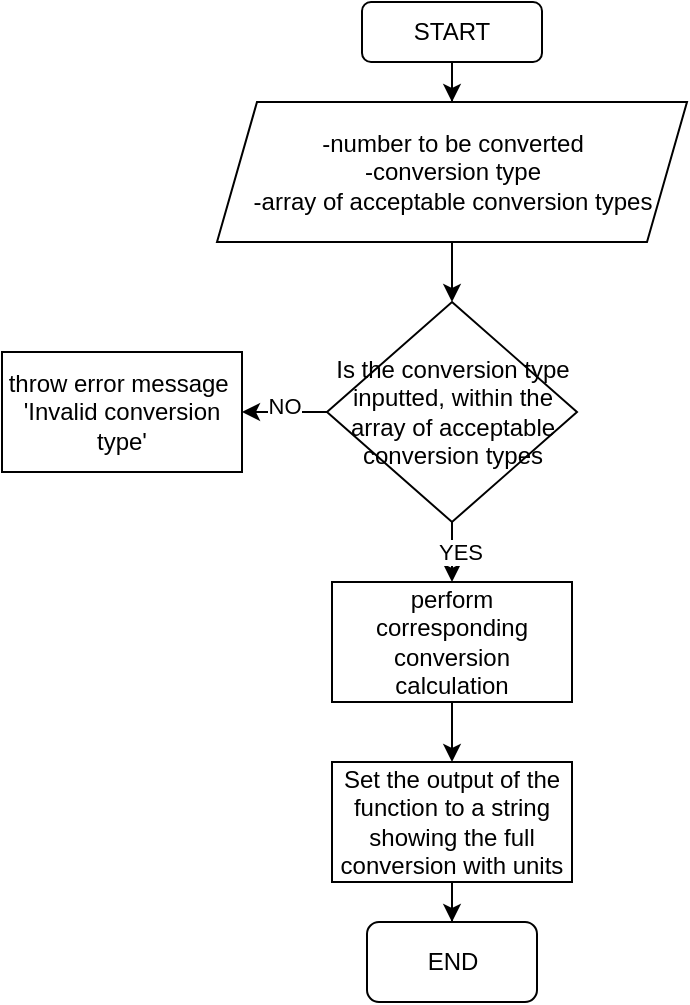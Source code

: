 <mxfile version="27.0.1">
  <diagram name="Page-1" id="OvBkDrT3zQPmuKv5dW8j">
    <mxGraphModel dx="1665" dy="783" grid="1" gridSize="10" guides="1" tooltips="1" connect="1" arrows="1" fold="1" page="1" pageScale="1" pageWidth="1200" pageHeight="1600" math="0" shadow="0">
      <root>
        <mxCell id="0" />
        <mxCell id="1" parent="0" />
        <mxCell id="2AnpzwybsT9PCwgBeEu_-8" value="" style="edgeStyle=orthogonalEdgeStyle;rounded=0;orthogonalLoop=1;jettySize=auto;html=1;" edge="1" parent="1" source="2AnpzwybsT9PCwgBeEu_-1">
          <mxGeometry relative="1" as="geometry">
            <mxPoint x="555" y="210" as="targetPoint" />
          </mxGeometry>
        </mxCell>
        <mxCell id="2AnpzwybsT9PCwgBeEu_-1" value="-number to be converted&lt;div&gt;-conversion type&lt;/div&gt;&lt;div&gt;-array of acceptable conversion types&lt;/div&gt;" style="shape=parallelogram;perimeter=parallelogramPerimeter;whiteSpace=wrap;html=1;fixedSize=1;" vertex="1" parent="1">
          <mxGeometry x="437.5" y="110" width="235" height="70" as="geometry" />
        </mxCell>
        <mxCell id="2AnpzwybsT9PCwgBeEu_-4" value="" style="edgeStyle=orthogonalEdgeStyle;rounded=0;orthogonalLoop=1;jettySize=auto;html=1;" edge="1" parent="1" source="2AnpzwybsT9PCwgBeEu_-3" target="2AnpzwybsT9PCwgBeEu_-1">
          <mxGeometry relative="1" as="geometry" />
        </mxCell>
        <mxCell id="2AnpzwybsT9PCwgBeEu_-3" value="START" style="rounded=1;whiteSpace=wrap;html=1;" vertex="1" parent="1">
          <mxGeometry x="510" y="60" width="90" height="30" as="geometry" />
        </mxCell>
        <mxCell id="2AnpzwybsT9PCwgBeEu_-12" value="" style="edgeStyle=orthogonalEdgeStyle;rounded=0;orthogonalLoop=1;jettySize=auto;html=1;" edge="1" parent="1" source="2AnpzwybsT9PCwgBeEu_-9" target="2AnpzwybsT9PCwgBeEu_-11">
          <mxGeometry relative="1" as="geometry" />
        </mxCell>
        <mxCell id="2AnpzwybsT9PCwgBeEu_-13" value="NO" style="edgeLabel;html=1;align=center;verticalAlign=middle;resizable=0;points=[];" vertex="1" connectable="0" parent="2AnpzwybsT9PCwgBeEu_-12">
          <mxGeometry x="0.03" y="-3" relative="1" as="geometry">
            <mxPoint as="offset" />
          </mxGeometry>
        </mxCell>
        <mxCell id="2AnpzwybsT9PCwgBeEu_-15" value="" style="edgeStyle=orthogonalEdgeStyle;rounded=0;orthogonalLoop=1;jettySize=auto;html=1;" edge="1" parent="1" source="2AnpzwybsT9PCwgBeEu_-9" target="2AnpzwybsT9PCwgBeEu_-14">
          <mxGeometry relative="1" as="geometry" />
        </mxCell>
        <mxCell id="2AnpzwybsT9PCwgBeEu_-16" value="YES" style="edgeLabel;html=1;align=center;verticalAlign=middle;resizable=0;points=[];" vertex="1" connectable="0" parent="2AnpzwybsT9PCwgBeEu_-15">
          <mxGeometry y="-4" relative="1" as="geometry">
            <mxPoint as="offset" />
          </mxGeometry>
        </mxCell>
        <mxCell id="2AnpzwybsT9PCwgBeEu_-9" value="Is the conversion type inputted, within the array of acceptable conversion types" style="rhombus;whiteSpace=wrap;html=1;" vertex="1" parent="1">
          <mxGeometry x="492.5" y="210" width="125" height="110" as="geometry" />
        </mxCell>
        <mxCell id="2AnpzwybsT9PCwgBeEu_-11" value="throw error message&amp;nbsp;&lt;div&gt;&#39;Invalid conversion type&#39;&lt;/div&gt;" style="whiteSpace=wrap;html=1;" vertex="1" parent="1">
          <mxGeometry x="330" y="235" width="120" height="60" as="geometry" />
        </mxCell>
        <mxCell id="2AnpzwybsT9PCwgBeEu_-18" value="" style="edgeStyle=orthogonalEdgeStyle;rounded=0;orthogonalLoop=1;jettySize=auto;html=1;" edge="1" parent="1" source="2AnpzwybsT9PCwgBeEu_-14" target="2AnpzwybsT9PCwgBeEu_-17">
          <mxGeometry relative="1" as="geometry" />
        </mxCell>
        <mxCell id="2AnpzwybsT9PCwgBeEu_-14" value="perform corresponding conversion calculation" style="whiteSpace=wrap;html=1;" vertex="1" parent="1">
          <mxGeometry x="495" y="350" width="120" height="60" as="geometry" />
        </mxCell>
        <mxCell id="2AnpzwybsT9PCwgBeEu_-20" value="" style="edgeStyle=orthogonalEdgeStyle;rounded=0;orthogonalLoop=1;jettySize=auto;html=1;" edge="1" parent="1" source="2AnpzwybsT9PCwgBeEu_-17" target="2AnpzwybsT9PCwgBeEu_-19">
          <mxGeometry relative="1" as="geometry" />
        </mxCell>
        <mxCell id="2AnpzwybsT9PCwgBeEu_-17" value="Set the output of the function to a string showing the full conversion with units" style="whiteSpace=wrap;html=1;" vertex="1" parent="1">
          <mxGeometry x="495" y="440" width="120" height="60" as="geometry" />
        </mxCell>
        <mxCell id="2AnpzwybsT9PCwgBeEu_-19" value="END" style="rounded=1;whiteSpace=wrap;html=1;" vertex="1" parent="1">
          <mxGeometry x="512.5" y="520" width="85" height="40" as="geometry" />
        </mxCell>
      </root>
    </mxGraphModel>
  </diagram>
</mxfile>

